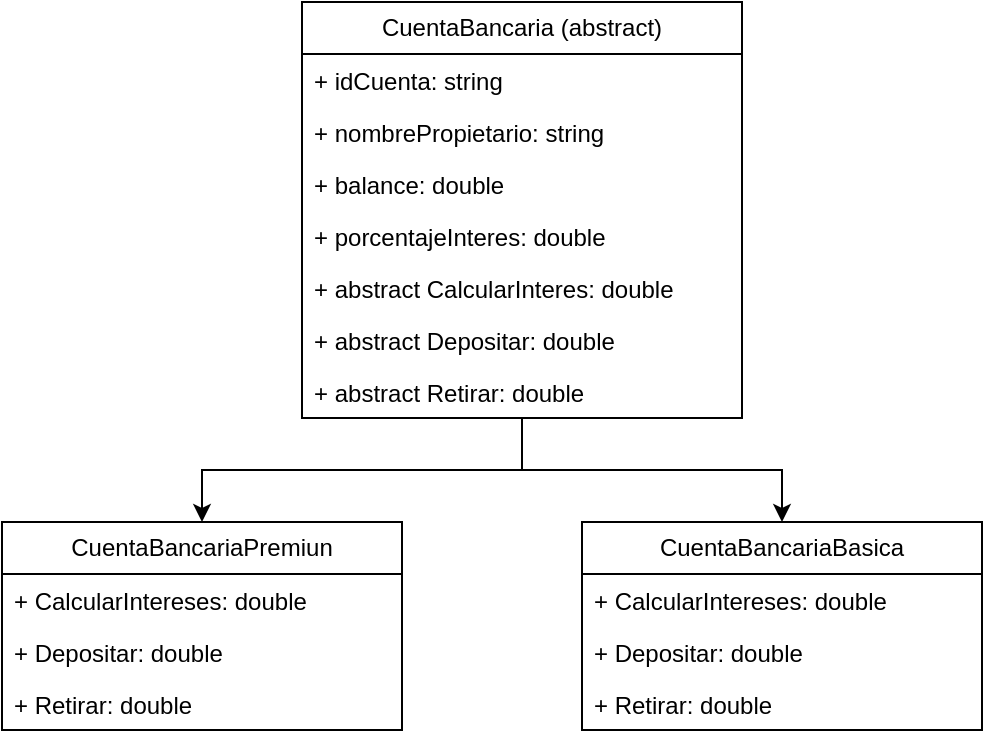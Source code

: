 <mxfile version="24.0.6" type="google">
  <diagram id="tpC4FTaE0ItBLXRewUPu" name="Página-2">
    <mxGraphModel grid="1" page="1" gridSize="10" guides="1" tooltips="1" connect="1" arrows="1" fold="1" pageScale="1" pageWidth="827" pageHeight="1169" math="0" shadow="0">
      <root>
        <mxCell id="0" />
        <mxCell id="1" parent="0" />
        <mxCell id="uPLJKArUiCKBTyY3Wikg-25" style="edgeStyle=orthogonalEdgeStyle;rounded=0;orthogonalLoop=1;jettySize=auto;html=1;" edge="1" parent="1" source="uPLJKArUiCKBTyY3Wikg-1" target="uPLJKArUiCKBTyY3Wikg-9">
          <mxGeometry relative="1" as="geometry" />
        </mxCell>
        <mxCell id="uPLJKArUiCKBTyY3Wikg-26" style="edgeStyle=orthogonalEdgeStyle;rounded=0;orthogonalLoop=1;jettySize=auto;html=1;" edge="1" parent="1" source="uPLJKArUiCKBTyY3Wikg-1" target="uPLJKArUiCKBTyY3Wikg-21">
          <mxGeometry relative="1" as="geometry" />
        </mxCell>
        <mxCell id="uPLJKArUiCKBTyY3Wikg-1" value="CuentaBancaria (abstract)" style="swimlane;fontStyle=0;childLayout=stackLayout;horizontal=1;startSize=26;fillColor=none;horizontalStack=0;resizeParent=1;resizeParentMax=0;resizeLast=0;collapsible=1;marginBottom=0;whiteSpace=wrap;html=1;" vertex="1" parent="1">
          <mxGeometry x="180" y="60" width="220" height="208" as="geometry" />
        </mxCell>
        <mxCell id="uPLJKArUiCKBTyY3Wikg-2" value="+ idCuenta: string" style="text;strokeColor=none;fillColor=none;align=left;verticalAlign=top;spacingLeft=4;spacingRight=4;overflow=hidden;rotatable=0;points=[[0,0.5],[1,0.5]];portConstraint=eastwest;whiteSpace=wrap;html=1;" vertex="1" parent="uPLJKArUiCKBTyY3Wikg-1">
          <mxGeometry y="26" width="220" height="26" as="geometry" />
        </mxCell>
        <mxCell id="uPLJKArUiCKBTyY3Wikg-3" value="+ nombrePropietario: string" style="text;strokeColor=none;fillColor=none;align=left;verticalAlign=top;spacingLeft=4;spacingRight=4;overflow=hidden;rotatable=0;points=[[0,0.5],[1,0.5]];portConstraint=eastwest;whiteSpace=wrap;html=1;" vertex="1" parent="uPLJKArUiCKBTyY3Wikg-1">
          <mxGeometry y="52" width="220" height="26" as="geometry" />
        </mxCell>
        <mxCell id="uPLJKArUiCKBTyY3Wikg-4" value="+ balance: double" style="text;strokeColor=none;fillColor=none;align=left;verticalAlign=top;spacingLeft=4;spacingRight=4;overflow=hidden;rotatable=0;points=[[0,0.5],[1,0.5]];portConstraint=eastwest;whiteSpace=wrap;html=1;" vertex="1" parent="uPLJKArUiCKBTyY3Wikg-1">
          <mxGeometry y="78" width="220" height="26" as="geometry" />
        </mxCell>
        <mxCell id="uPLJKArUiCKBTyY3Wikg-5" value="+ porcentajeInteres: double" style="text;strokeColor=none;fillColor=none;align=left;verticalAlign=top;spacingLeft=4;spacingRight=4;overflow=hidden;rotatable=0;points=[[0,0.5],[1,0.5]];portConstraint=eastwest;whiteSpace=wrap;html=1;" vertex="1" parent="uPLJKArUiCKBTyY3Wikg-1">
          <mxGeometry y="104" width="220" height="26" as="geometry" />
        </mxCell>
        <mxCell id="uPLJKArUiCKBTyY3Wikg-6" value="+ abstract CalcularInteres: double" style="text;strokeColor=none;fillColor=none;align=left;verticalAlign=top;spacingLeft=4;spacingRight=4;overflow=hidden;rotatable=0;points=[[0,0.5],[1,0.5]];portConstraint=eastwest;whiteSpace=wrap;html=1;" vertex="1" parent="uPLJKArUiCKBTyY3Wikg-1">
          <mxGeometry y="130" width="220" height="26" as="geometry" />
        </mxCell>
        <mxCell id="uPLJKArUiCKBTyY3Wikg-7" value="+ abstract Depositar: double" style="text;strokeColor=none;fillColor=none;align=left;verticalAlign=top;spacingLeft=4;spacingRight=4;overflow=hidden;rotatable=0;points=[[0,0.5],[1,0.5]];portConstraint=eastwest;whiteSpace=wrap;html=1;" vertex="1" parent="uPLJKArUiCKBTyY3Wikg-1">
          <mxGeometry y="156" width="220" height="26" as="geometry" />
        </mxCell>
        <mxCell id="uPLJKArUiCKBTyY3Wikg-8" value="+ abstract Retirar: double" style="text;strokeColor=none;fillColor=none;align=left;verticalAlign=top;spacingLeft=4;spacingRight=4;overflow=hidden;rotatable=0;points=[[0,0.5],[1,0.5]];portConstraint=eastwest;whiteSpace=wrap;html=1;" vertex="1" parent="uPLJKArUiCKBTyY3Wikg-1">
          <mxGeometry y="182" width="220" height="26" as="geometry" />
        </mxCell>
        <mxCell id="uPLJKArUiCKBTyY3Wikg-9" value="CuentaBancariaPremiun" style="swimlane;fontStyle=0;childLayout=stackLayout;horizontal=1;startSize=26;fillColor=none;horizontalStack=0;resizeParent=1;resizeParentMax=0;resizeLast=0;collapsible=1;marginBottom=0;whiteSpace=wrap;html=1;" vertex="1" parent="1">
          <mxGeometry x="30" y="320" width="200" height="104" as="geometry" />
        </mxCell>
        <mxCell id="uPLJKArUiCKBTyY3Wikg-10" value="+ CalcularIntereses: double" style="text;strokeColor=none;fillColor=none;align=left;verticalAlign=top;spacingLeft=4;spacingRight=4;overflow=hidden;rotatable=0;points=[[0,0.5],[1,0.5]];portConstraint=eastwest;whiteSpace=wrap;html=1;" vertex="1" parent="uPLJKArUiCKBTyY3Wikg-9">
          <mxGeometry y="26" width="200" height="26" as="geometry" />
        </mxCell>
        <mxCell id="uPLJKArUiCKBTyY3Wikg-11" value="+ Depositar: double" style="text;strokeColor=none;fillColor=none;align=left;verticalAlign=top;spacingLeft=4;spacingRight=4;overflow=hidden;rotatable=0;points=[[0,0.5],[1,0.5]];portConstraint=eastwest;whiteSpace=wrap;html=1;" vertex="1" parent="uPLJKArUiCKBTyY3Wikg-9">
          <mxGeometry y="52" width="200" height="26" as="geometry" />
        </mxCell>
        <mxCell id="uPLJKArUiCKBTyY3Wikg-12" value="+ Retirar: double" style="text;strokeColor=none;fillColor=none;align=left;verticalAlign=top;spacingLeft=4;spacingRight=4;overflow=hidden;rotatable=0;points=[[0,0.5],[1,0.5]];portConstraint=eastwest;whiteSpace=wrap;html=1;" vertex="1" parent="uPLJKArUiCKBTyY3Wikg-9">
          <mxGeometry y="78" width="200" height="26" as="geometry" />
        </mxCell>
        <mxCell id="uPLJKArUiCKBTyY3Wikg-21" value="CuentaBancariaBasica" style="swimlane;fontStyle=0;childLayout=stackLayout;horizontal=1;startSize=26;fillColor=none;horizontalStack=0;resizeParent=1;resizeParentMax=0;resizeLast=0;collapsible=1;marginBottom=0;whiteSpace=wrap;html=1;" vertex="1" parent="1">
          <mxGeometry x="320" y="320" width="200" height="104" as="geometry" />
        </mxCell>
        <mxCell id="uPLJKArUiCKBTyY3Wikg-22" value="+ CalcularIntereses: double" style="text;strokeColor=none;fillColor=none;align=left;verticalAlign=top;spacingLeft=4;spacingRight=4;overflow=hidden;rotatable=0;points=[[0,0.5],[1,0.5]];portConstraint=eastwest;whiteSpace=wrap;html=1;" vertex="1" parent="uPLJKArUiCKBTyY3Wikg-21">
          <mxGeometry y="26" width="200" height="26" as="geometry" />
        </mxCell>
        <mxCell id="uPLJKArUiCKBTyY3Wikg-23" value="+ Depositar: double" style="text;strokeColor=none;fillColor=none;align=left;verticalAlign=top;spacingLeft=4;spacingRight=4;overflow=hidden;rotatable=0;points=[[0,0.5],[1,0.5]];portConstraint=eastwest;whiteSpace=wrap;html=1;" vertex="1" parent="uPLJKArUiCKBTyY3Wikg-21">
          <mxGeometry y="52" width="200" height="26" as="geometry" />
        </mxCell>
        <mxCell id="uPLJKArUiCKBTyY3Wikg-24" value="+ Retirar: double" style="text;strokeColor=none;fillColor=none;align=left;verticalAlign=top;spacingLeft=4;spacingRight=4;overflow=hidden;rotatable=0;points=[[0,0.5],[1,0.5]];portConstraint=eastwest;whiteSpace=wrap;html=1;" vertex="1" parent="uPLJKArUiCKBTyY3Wikg-21">
          <mxGeometry y="78" width="200" height="26" as="geometry" />
        </mxCell>
      </root>
    </mxGraphModel>
  </diagram>
</mxfile>

